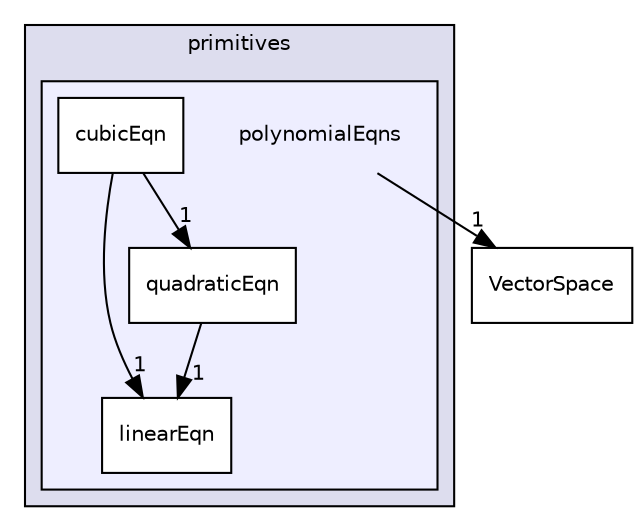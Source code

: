 digraph "src/OpenFOAM/primitives/polynomialEqns" {
  bgcolor=transparent;
  compound=true
  node [ fontsize="10", fontname="Helvetica"];
  edge [ labelfontsize="10", labelfontname="Helvetica"];
  subgraph clusterdir_3e50f45338116b169052b428016851aa {
    graph [ bgcolor="#ddddee", pencolor="black", label="primitives" fontname="Helvetica", fontsize="10", URL="dir_3e50f45338116b169052b428016851aa.html"]
  subgraph clusterdir_ea22b97d585b581f8109179e40307995 {
    graph [ bgcolor="#eeeeff", pencolor="black", label="" URL="dir_ea22b97d585b581f8109179e40307995.html"];
    dir_ea22b97d585b581f8109179e40307995 [shape=plaintext label="polynomialEqns"];
    dir_db6b38ebd9152f8654ab28bfc58f70ac [shape=box label="cubicEqn" color="black" fillcolor="white" style="filled" URL="dir_db6b38ebd9152f8654ab28bfc58f70ac.html"];
    dir_1dd29ea88533f030dacac6222e342ea9 [shape=box label="linearEqn" color="black" fillcolor="white" style="filled" URL="dir_1dd29ea88533f030dacac6222e342ea9.html"];
    dir_165c92b436e95bde50e6c748f77bf491 [shape=box label="quadraticEqn" color="black" fillcolor="white" style="filled" URL="dir_165c92b436e95bde50e6c748f77bf491.html"];
  }
  }
  dir_67e43ffa00fdb90d8ab20f3d61175616 [shape=box label="VectorSpace" URL="dir_67e43ffa00fdb90d8ab20f3d61175616.html"];
  dir_ea22b97d585b581f8109179e40307995->dir_67e43ffa00fdb90d8ab20f3d61175616 [headlabel="1", labeldistance=1.5 headhref="dir_002694_002770.html"];
  dir_165c92b436e95bde50e6c748f77bf491->dir_1dd29ea88533f030dacac6222e342ea9 [headlabel="1", labeldistance=1.5 headhref="dir_002697_002696.html"];
  dir_db6b38ebd9152f8654ab28bfc58f70ac->dir_165c92b436e95bde50e6c748f77bf491 [headlabel="1", labeldistance=1.5 headhref="dir_002695_002697.html"];
  dir_db6b38ebd9152f8654ab28bfc58f70ac->dir_1dd29ea88533f030dacac6222e342ea9 [headlabel="1", labeldistance=1.5 headhref="dir_002695_002696.html"];
}
